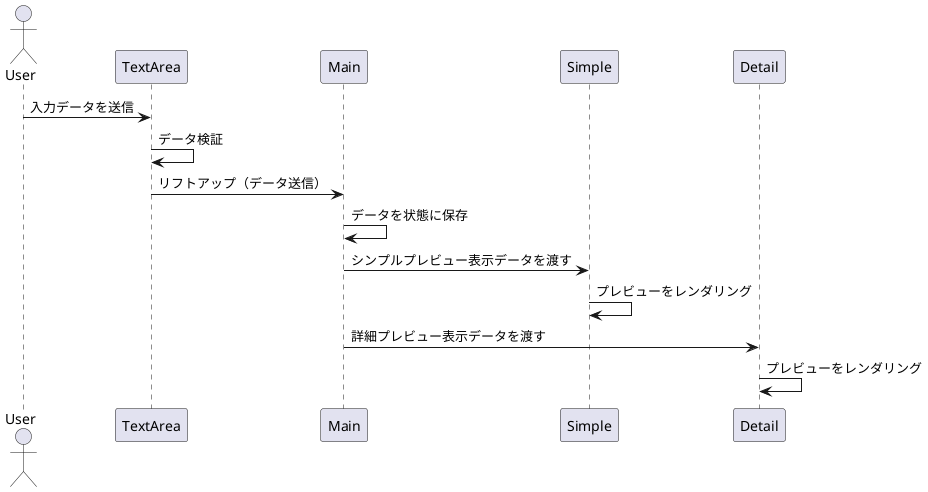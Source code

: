 @startuml
actor User
User -> TextArea : 入力データを送信
TextArea -> TextArea : データ検証
TextArea -> Main : リフトアップ（データ送信）
Main -> Main : データを状態に保存
Main -> Simple : シンプルプレビュー表示データを渡す
Simple -> Simple : プレビューをレンダリング
Main -> Detail : 詳細プレビュー表示データを渡す
Detail -> Detail : プレビューをレンダリング
@enduml
